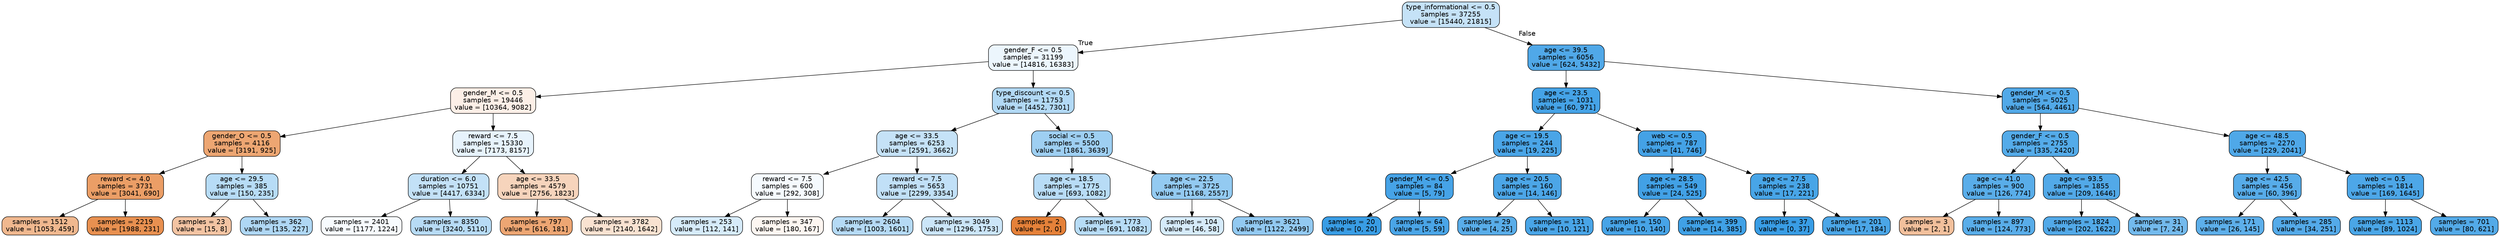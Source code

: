 digraph Tree {
node [shape=box, style="filled, rounded", color="black", fontname=helvetica] ;
edge [fontname=helvetica] ;
0 [label="type_informational <= 0.5\nsamples = 37255\nvalue = [15440, 21815]", fillcolor="#c5e2f7"] ;
1 [label="gender_F <= 0.5\nsamples = 31199\nvalue = [14816, 16383]", fillcolor="#ecf6fd"] ;
0 -> 1 [labeldistance=2.5, labelangle=45, headlabel="True"] ;
2 [label="gender_M <= 0.5\nsamples = 19446\nvalue = [10364, 9082]", fillcolor="#fcefe7"] ;
1 -> 2 ;
3 [label="gender_O <= 0.5\nsamples = 4116\nvalue = [3191, 925]", fillcolor="#eda672"] ;
2 -> 3 ;
4 [label="reward <= 4.0\nsamples = 3731\nvalue = [3041, 690]", fillcolor="#eb9e66"] ;
3 -> 4 ;
5 [label="samples = 1512\nvalue = [1053, 459]", fillcolor="#f0b88f"] ;
4 -> 5 ;
6 [label="samples = 2219\nvalue = [1988, 231]", fillcolor="#e89050"] ;
4 -> 6 ;
7 [label="age <= 29.5\nsamples = 385\nvalue = [150, 235]", fillcolor="#b7dcf6"] ;
3 -> 7 ;
8 [label="samples = 23\nvalue = [15, 8]", fillcolor="#f3c4a3"] ;
7 -> 8 ;
9 [label="samples = 362\nvalue = [135, 227]", fillcolor="#afd7f4"] ;
7 -> 9 ;
10 [label="reward <= 7.5\nsamples = 15330\nvalue = [7173, 8157]", fillcolor="#e7f3fc"] ;
2 -> 10 ;
11 [label="duration <= 6.0\nsamples = 10751\nvalue = [4417, 6334]", fillcolor="#c3e1f7"] ;
10 -> 11 ;
12 [label="samples = 2401\nvalue = [1177, 1224]", fillcolor="#f7fbfe"] ;
11 -> 12 ;
13 [label="samples = 8350\nvalue = [3240, 5110]", fillcolor="#b7dbf5"] ;
11 -> 13 ;
14 [label="age <= 33.5\nsamples = 4579\nvalue = [2756, 1823]", fillcolor="#f6d4bc"] ;
10 -> 14 ;
15 [label="samples = 797\nvalue = [616, 181]", fillcolor="#eda673"] ;
14 -> 15 ;
16 [label="samples = 3782\nvalue = [2140, 1642]", fillcolor="#f9e2d1"] ;
14 -> 16 ;
17 [label="type_discount <= 0.5\nsamples = 11753\nvalue = [4452, 7301]", fillcolor="#b2d9f5"] ;
1 -> 17 ;
18 [label="age <= 33.5\nsamples = 6253\nvalue = [2591, 3662]", fillcolor="#c5e2f7"] ;
17 -> 18 ;
19 [label="reward <= 7.5\nsamples = 600\nvalue = [292, 308]", fillcolor="#f5fafe"] ;
18 -> 19 ;
20 [label="samples = 253\nvalue = [112, 141]", fillcolor="#d6ebfa"] ;
19 -> 20 ;
21 [label="samples = 347\nvalue = [180, 167]", fillcolor="#fdf6f1"] ;
19 -> 21 ;
22 [label="reward <= 7.5\nsamples = 5653\nvalue = [2299, 3354]", fillcolor="#c1e0f7"] ;
18 -> 22 ;
23 [label="samples = 2604\nvalue = [1003, 1601]", fillcolor="#b5daf5"] ;
22 -> 23 ;
24 [label="samples = 3049\nvalue = [1296, 1753]", fillcolor="#cbe5f8"] ;
22 -> 24 ;
25 [label="social <= 0.5\nsamples = 5500\nvalue = [1861, 3639]", fillcolor="#9ecff2"] ;
17 -> 25 ;
26 [label="age <= 18.5\nsamples = 1775\nvalue = [693, 1082]", fillcolor="#b8dcf6"] ;
25 -> 26 ;
27 [label="samples = 2\nvalue = [2, 0]", fillcolor="#e58139"] ;
26 -> 27 ;
28 [label="samples = 1773\nvalue = [691, 1082]", fillcolor="#b7dcf6"] ;
26 -> 28 ;
29 [label="age <= 22.5\nsamples = 3725\nvalue = [1168, 2557]", fillcolor="#93caf1"] ;
25 -> 29 ;
30 [label="samples = 104\nvalue = [46, 58]", fillcolor="#d6ebfa"] ;
29 -> 30 ;
31 [label="samples = 3621\nvalue = [1122, 2499]", fillcolor="#92c9f1"] ;
29 -> 31 ;
32 [label="age <= 39.5\nsamples = 6056\nvalue = [624, 5432]", fillcolor="#50a8e8"] ;
0 -> 32 [labeldistance=2.5, labelangle=-45, headlabel="False"] ;
33 [label="age <= 23.5\nsamples = 1031\nvalue = [60, 971]", fillcolor="#45a3e7"] ;
32 -> 33 ;
34 [label="age <= 19.5\nsamples = 244\nvalue = [19, 225]", fillcolor="#4aa5e7"] ;
33 -> 34 ;
35 [label="gender_M <= 0.5\nsamples = 84\nvalue = [5, 79]", fillcolor="#46a3e7"] ;
34 -> 35 ;
36 [label="samples = 20\nvalue = [0, 20]", fillcolor="#399de5"] ;
35 -> 36 ;
37 [label="samples = 64\nvalue = [5, 59]", fillcolor="#4aa5e7"] ;
35 -> 37 ;
38 [label="age <= 20.5\nsamples = 160\nvalue = [14, 146]", fillcolor="#4ca6e7"] ;
34 -> 38 ;
39 [label="samples = 29\nvalue = [4, 25]", fillcolor="#59ade9"] ;
38 -> 39 ;
40 [label="samples = 131\nvalue = [10, 121]", fillcolor="#49a5e7"] ;
38 -> 40 ;
41 [label="web <= 0.5\nsamples = 787\nvalue = [41, 746]", fillcolor="#44a2e6"] ;
33 -> 41 ;
42 [label="age <= 28.5\nsamples = 549\nvalue = [24, 525]", fillcolor="#42a1e6"] ;
41 -> 42 ;
43 [label="samples = 150\nvalue = [10, 140]", fillcolor="#47a4e7"] ;
42 -> 43 ;
44 [label="samples = 399\nvalue = [14, 385]", fillcolor="#40a1e6"] ;
42 -> 44 ;
45 [label="age <= 27.5\nsamples = 238\nvalue = [17, 221]", fillcolor="#48a5e7"] ;
41 -> 45 ;
46 [label="samples = 37\nvalue = [0, 37]", fillcolor="#399de5"] ;
45 -> 46 ;
47 [label="samples = 201\nvalue = [17, 184]", fillcolor="#4ba6e7"] ;
45 -> 47 ;
48 [label="gender_M <= 0.5\nsamples = 5025\nvalue = [564, 4461]", fillcolor="#52a9e8"] ;
32 -> 48 ;
49 [label="gender_F <= 0.5\nsamples = 2755\nvalue = [335, 2420]", fillcolor="#54abe9"] ;
48 -> 49 ;
50 [label="age <= 41.0\nsamples = 900\nvalue = [126, 774]", fillcolor="#59ade9"] ;
49 -> 50 ;
51 [label="samples = 3\nvalue = [2, 1]", fillcolor="#f2c09c"] ;
50 -> 51 ;
52 [label="samples = 897\nvalue = [124, 773]", fillcolor="#59ade9"] ;
50 -> 52 ;
53 [label="age <= 93.5\nsamples = 1855\nvalue = [209, 1646]", fillcolor="#52a9e8"] ;
49 -> 53 ;
54 [label="samples = 1824\nvalue = [202, 1622]", fillcolor="#52a9e8"] ;
53 -> 54 ;
55 [label="samples = 31\nvalue = [7, 24]", fillcolor="#73baed"] ;
53 -> 55 ;
56 [label="age <= 48.5\nsamples = 2270\nvalue = [229, 2041]", fillcolor="#4fa8e8"] ;
48 -> 56 ;
57 [label="age <= 42.5\nsamples = 456\nvalue = [60, 396]", fillcolor="#57ace9"] ;
56 -> 57 ;
58 [label="samples = 171\nvalue = [26, 145]", fillcolor="#5dafea"] ;
57 -> 58 ;
59 [label="samples = 285\nvalue = [34, 251]", fillcolor="#54aae9"] ;
57 -> 59 ;
60 [label="web <= 0.5\nsamples = 1814\nvalue = [169, 1645]", fillcolor="#4da7e8"] ;
56 -> 60 ;
61 [label="samples = 1113\nvalue = [89, 1024]", fillcolor="#4aa6e7"] ;
60 -> 61 ;
62 [label="samples = 701\nvalue = [80, 621]", fillcolor="#53aae8"] ;
60 -> 62 ;
}